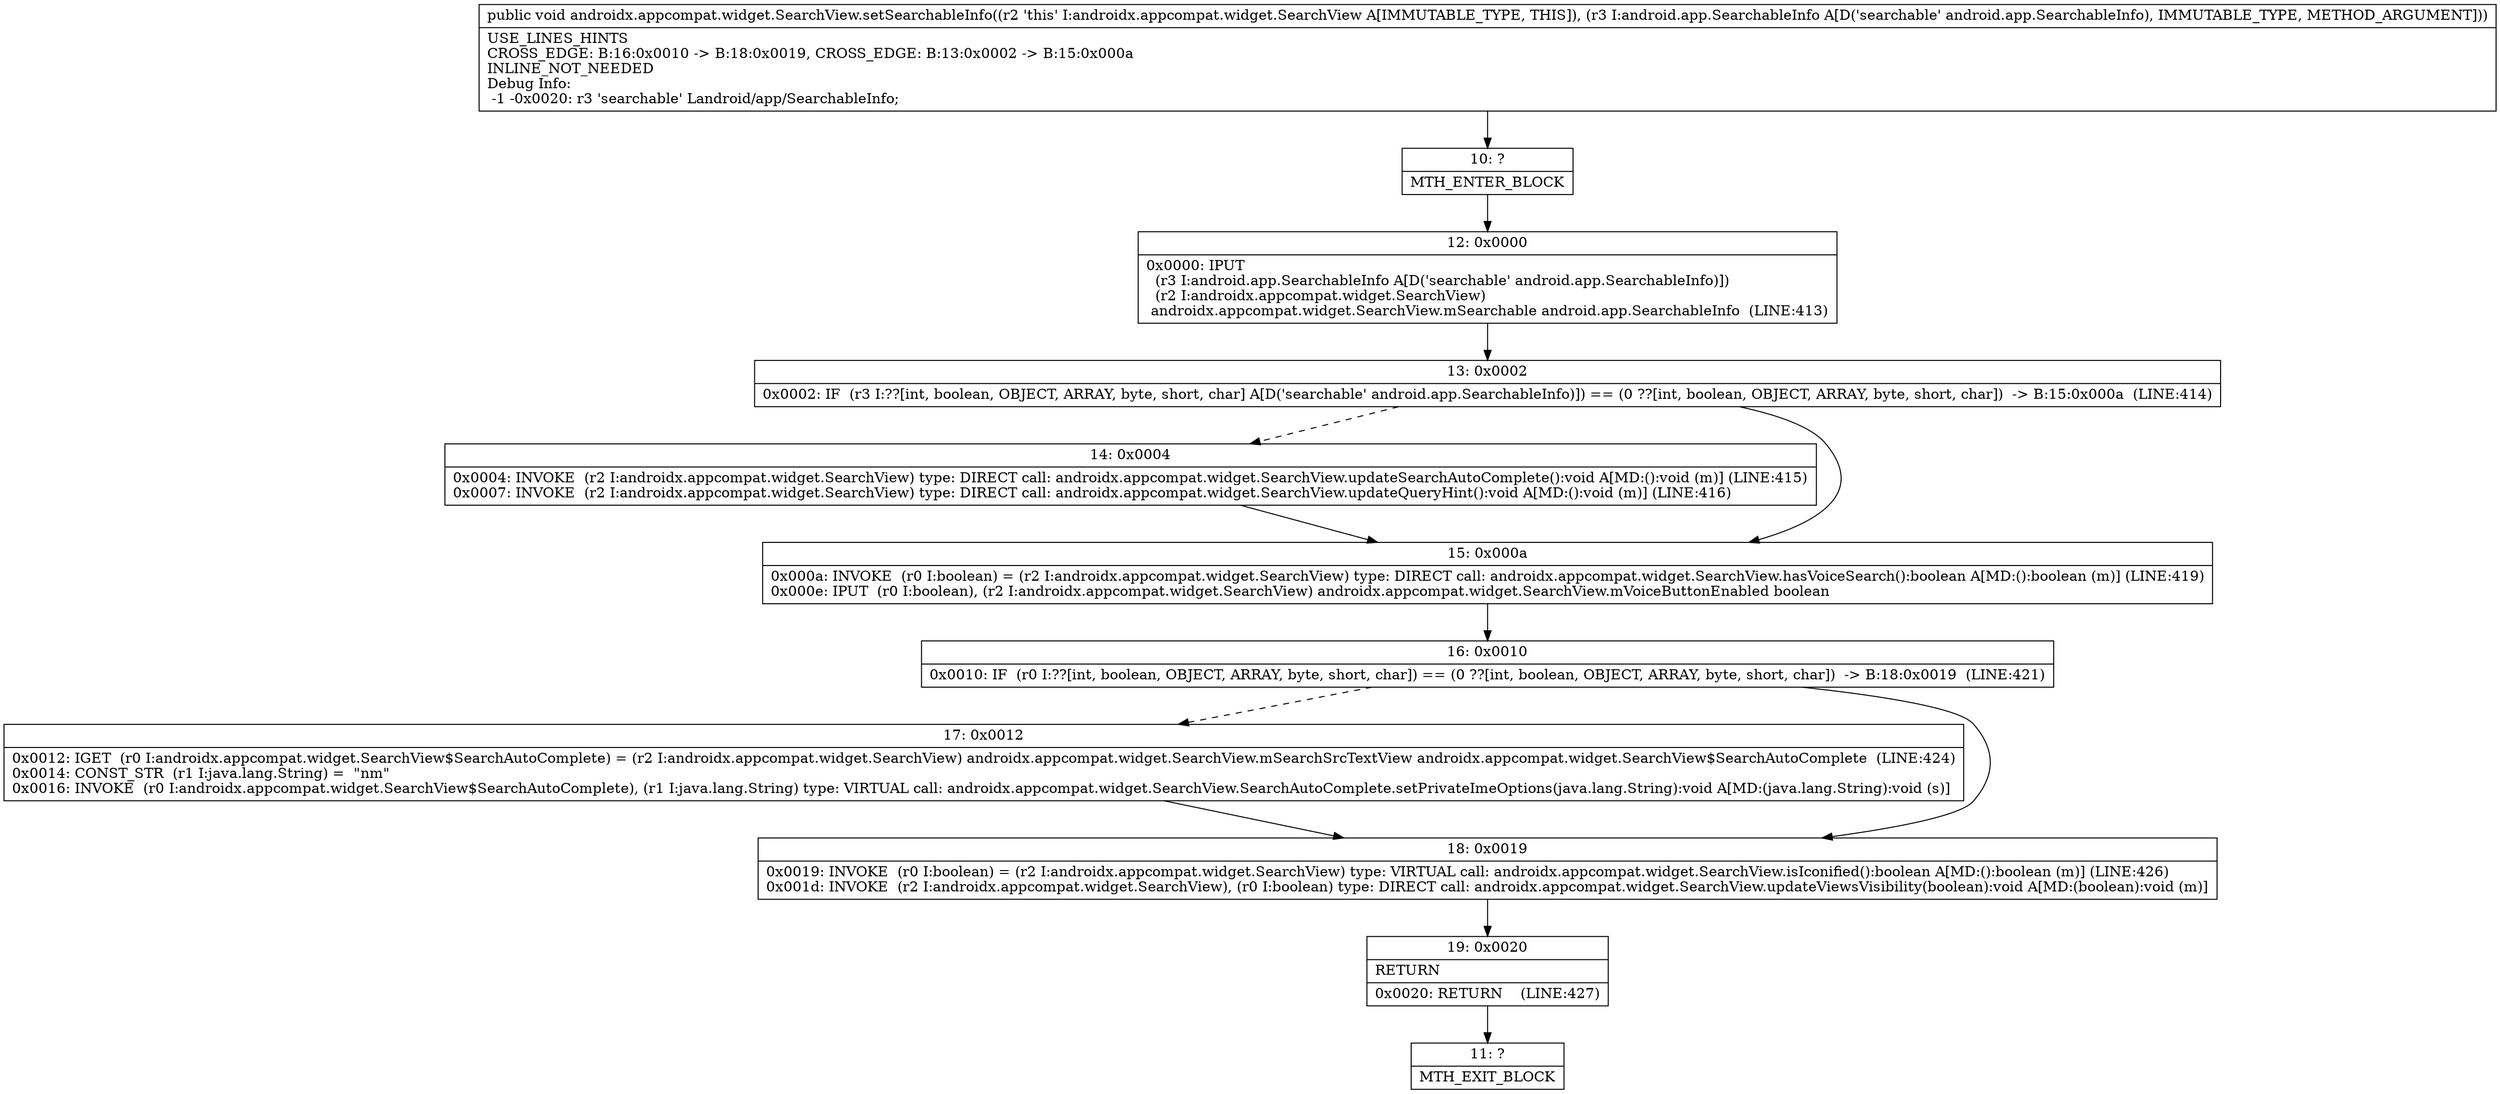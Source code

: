 digraph "CFG forandroidx.appcompat.widget.SearchView.setSearchableInfo(Landroid\/app\/SearchableInfo;)V" {
Node_10 [shape=record,label="{10\:\ ?|MTH_ENTER_BLOCK\l}"];
Node_12 [shape=record,label="{12\:\ 0x0000|0x0000: IPUT  \l  (r3 I:android.app.SearchableInfo A[D('searchable' android.app.SearchableInfo)])\l  (r2 I:androidx.appcompat.widget.SearchView)\l androidx.appcompat.widget.SearchView.mSearchable android.app.SearchableInfo  (LINE:413)\l}"];
Node_13 [shape=record,label="{13\:\ 0x0002|0x0002: IF  (r3 I:??[int, boolean, OBJECT, ARRAY, byte, short, char] A[D('searchable' android.app.SearchableInfo)]) == (0 ??[int, boolean, OBJECT, ARRAY, byte, short, char])  \-\> B:15:0x000a  (LINE:414)\l}"];
Node_14 [shape=record,label="{14\:\ 0x0004|0x0004: INVOKE  (r2 I:androidx.appcompat.widget.SearchView) type: DIRECT call: androidx.appcompat.widget.SearchView.updateSearchAutoComplete():void A[MD:():void (m)] (LINE:415)\l0x0007: INVOKE  (r2 I:androidx.appcompat.widget.SearchView) type: DIRECT call: androidx.appcompat.widget.SearchView.updateQueryHint():void A[MD:():void (m)] (LINE:416)\l}"];
Node_15 [shape=record,label="{15\:\ 0x000a|0x000a: INVOKE  (r0 I:boolean) = (r2 I:androidx.appcompat.widget.SearchView) type: DIRECT call: androidx.appcompat.widget.SearchView.hasVoiceSearch():boolean A[MD:():boolean (m)] (LINE:419)\l0x000e: IPUT  (r0 I:boolean), (r2 I:androidx.appcompat.widget.SearchView) androidx.appcompat.widget.SearchView.mVoiceButtonEnabled boolean \l}"];
Node_16 [shape=record,label="{16\:\ 0x0010|0x0010: IF  (r0 I:??[int, boolean, OBJECT, ARRAY, byte, short, char]) == (0 ??[int, boolean, OBJECT, ARRAY, byte, short, char])  \-\> B:18:0x0019  (LINE:421)\l}"];
Node_17 [shape=record,label="{17\:\ 0x0012|0x0012: IGET  (r0 I:androidx.appcompat.widget.SearchView$SearchAutoComplete) = (r2 I:androidx.appcompat.widget.SearchView) androidx.appcompat.widget.SearchView.mSearchSrcTextView androidx.appcompat.widget.SearchView$SearchAutoComplete  (LINE:424)\l0x0014: CONST_STR  (r1 I:java.lang.String) =  \"nm\" \l0x0016: INVOKE  (r0 I:androidx.appcompat.widget.SearchView$SearchAutoComplete), (r1 I:java.lang.String) type: VIRTUAL call: androidx.appcompat.widget.SearchView.SearchAutoComplete.setPrivateImeOptions(java.lang.String):void A[MD:(java.lang.String):void (s)]\l}"];
Node_18 [shape=record,label="{18\:\ 0x0019|0x0019: INVOKE  (r0 I:boolean) = (r2 I:androidx.appcompat.widget.SearchView) type: VIRTUAL call: androidx.appcompat.widget.SearchView.isIconified():boolean A[MD:():boolean (m)] (LINE:426)\l0x001d: INVOKE  (r2 I:androidx.appcompat.widget.SearchView), (r0 I:boolean) type: DIRECT call: androidx.appcompat.widget.SearchView.updateViewsVisibility(boolean):void A[MD:(boolean):void (m)]\l}"];
Node_19 [shape=record,label="{19\:\ 0x0020|RETURN\l|0x0020: RETURN    (LINE:427)\l}"];
Node_11 [shape=record,label="{11\:\ ?|MTH_EXIT_BLOCK\l}"];
MethodNode[shape=record,label="{public void androidx.appcompat.widget.SearchView.setSearchableInfo((r2 'this' I:androidx.appcompat.widget.SearchView A[IMMUTABLE_TYPE, THIS]), (r3 I:android.app.SearchableInfo A[D('searchable' android.app.SearchableInfo), IMMUTABLE_TYPE, METHOD_ARGUMENT]))  | USE_LINES_HINTS\lCROSS_EDGE: B:16:0x0010 \-\> B:18:0x0019, CROSS_EDGE: B:13:0x0002 \-\> B:15:0x000a\lINLINE_NOT_NEEDED\lDebug Info:\l  \-1 \-0x0020: r3 'searchable' Landroid\/app\/SearchableInfo;\l}"];
MethodNode -> Node_10;Node_10 -> Node_12;
Node_12 -> Node_13;
Node_13 -> Node_14[style=dashed];
Node_13 -> Node_15;
Node_14 -> Node_15;
Node_15 -> Node_16;
Node_16 -> Node_17[style=dashed];
Node_16 -> Node_18;
Node_17 -> Node_18;
Node_18 -> Node_19;
Node_19 -> Node_11;
}

